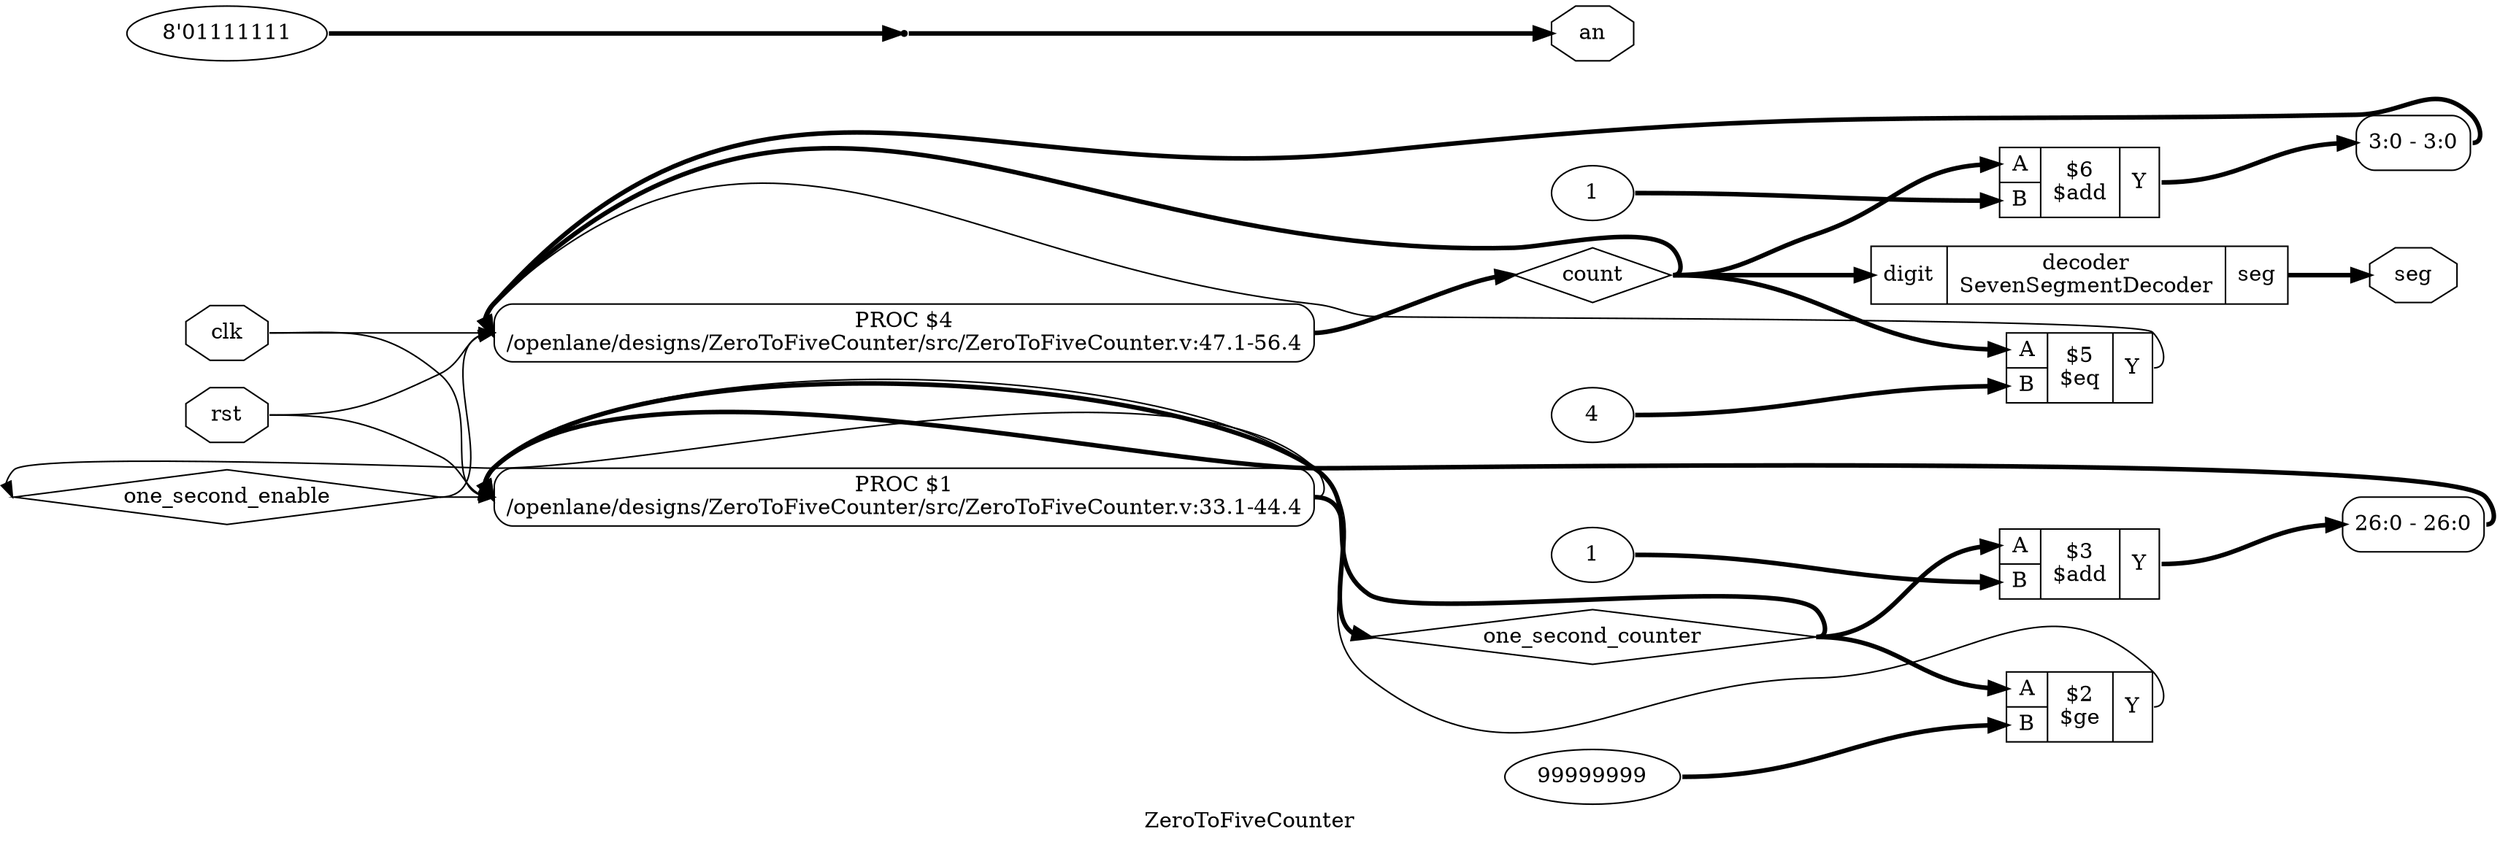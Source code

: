 digraph "ZeroToFiveCounter" {
label="ZeroToFiveCounter";
rankdir="LR";
remincross=true;
n8 [ shape=diamond, label="one_second_enable", color="black", fontcolor="black" ];
n9 [ shape=diamond, label="one_second_counter", color="black", fontcolor="black" ];
n10 [ shape=diamond, label="count", color="black", fontcolor="black" ];
n11 [ shape=octagon, label="an", color="black", fontcolor="black" ];
n12 [ shape=octagon, label="seg", color="black", fontcolor="black" ];
n13 [ shape=octagon, label="rst", color="black", fontcolor="black" ];
n14 [ shape=octagon, label="clk", color="black", fontcolor="black" ];
c16 [ shape=record, label="{{<p15> digit}|decoder\nSevenSegmentDecoder|{<p12> seg}}",  ];
v0 [ label="1" ];
c20 [ shape=record, label="{{<p17> A|<p18> B}|$6\n$add|{<p19> Y}}",  ];
v1 [ label="4" ];
c21 [ shape=record, label="{{<p17> A|<p18> B}|$5\n$eq|{<p19> Y}}",  ];
v2 [ label="1" ];
c22 [ shape=record, label="{{<p17> A|<p18> B}|$3\n$add|{<p19> Y}}",  ];
v3 [ label="99999999" ];
c23 [ shape=record, label="{{<p17> A|<p18> B}|$2\n$ge|{<p19> Y}}",  ];
x5 [ shape=record, style=rounded, label="<s0> 3:0 - 3:0 ", color="black", fontcolor="black" ];
p4 [shape=box, style=rounded, label="PROC $4\n/openlane/designs/ZeroToFiveCounter/src/ZeroToFiveCounter.v:47.1-56.4", ];
x7 [ shape=record, style=rounded, label="<s0> 26:0 - 26:0 ", color="black", fontcolor="black" ];
p6 [shape=box, style=rounded, label="PROC $1\n/openlane/designs/ZeroToFiveCounter/src/ZeroToFiveCounter.v:33.1-44.4", ];
v8 [ label="8'01111111" ];
x9 [shape=point, ];
c20:p19:e -> x5:s0:w [color="black", fontcolor="black", style="setlinewidth(3)", label=""];
p4:e -> n10:w [color="black", fontcolor="black", style="setlinewidth(3)", label=""];
n10:e -> c16:p15:w [color="black", fontcolor="black", style="setlinewidth(3)", label=""];
n10:e -> c20:p17:w [color="black", fontcolor="black", style="setlinewidth(3)", label=""];
n10:e -> c21:p17:w [color="black", fontcolor="black", style="setlinewidth(3)", label=""];
n10:e -> p4:w [color="black", fontcolor="black", style="setlinewidth(3)", label=""];
x9:e -> n11:w [color="black", fontcolor="black", style="setlinewidth(3)", label=""];
c16:p12:e -> n12:w [color="black", fontcolor="black", style="setlinewidth(3)", label=""];
n13:e -> p4:w [color="black", fontcolor="black", label=""];
n13:e -> p6:w [color="black", fontcolor="black", label=""];
n14:e -> p4:w [color="black", fontcolor="black", label=""];
n14:e -> p6:w [color="black", fontcolor="black", label=""];
c21:p19:e -> p4:w [color="black", fontcolor="black", label=""];
c22:p19:e -> x7:s0:w [color="black", fontcolor="black", style="setlinewidth(3)", label=""];
c23:p19:e -> p6:w [color="black", fontcolor="black", label=""];
p6:e -> n8:w [color="black", fontcolor="black", label=""];
n8:e -> p4:w [color="black", fontcolor="black", label=""];
n8:e -> p6:w [color="black", fontcolor="black", label=""];
p6:e -> n9:w [color="black", fontcolor="black", style="setlinewidth(3)", label=""];
n9:e -> c22:p17:w [color="black", fontcolor="black", style="setlinewidth(3)", label=""];
n9:e -> c23:p17:w [color="black", fontcolor="black", style="setlinewidth(3)", label=""];
n9:e -> p6:w [color="black", fontcolor="black", style="setlinewidth(3)", label=""];
v0:e -> c20:p18:w [color="black", fontcolor="black", style="setlinewidth(3)", label=""];
v1:e -> c21:p18:w [color="black", fontcolor="black", style="setlinewidth(3)", label=""];
v2:e -> c22:p18:w [color="black", fontcolor="black", style="setlinewidth(3)", label=""];
v3:e -> c23:p18:w [color="black", fontcolor="black", style="setlinewidth(3)", label=""];
v8:e -> x9:w [color="black", fontcolor="black", style="setlinewidth(3)", label=""];
x5:e -> p4:w [color="black", fontcolor="black", style="setlinewidth(3)", label=""];
x7:e -> p6:w [color="black", fontcolor="black", style="setlinewidth(3)", label=""];
}
